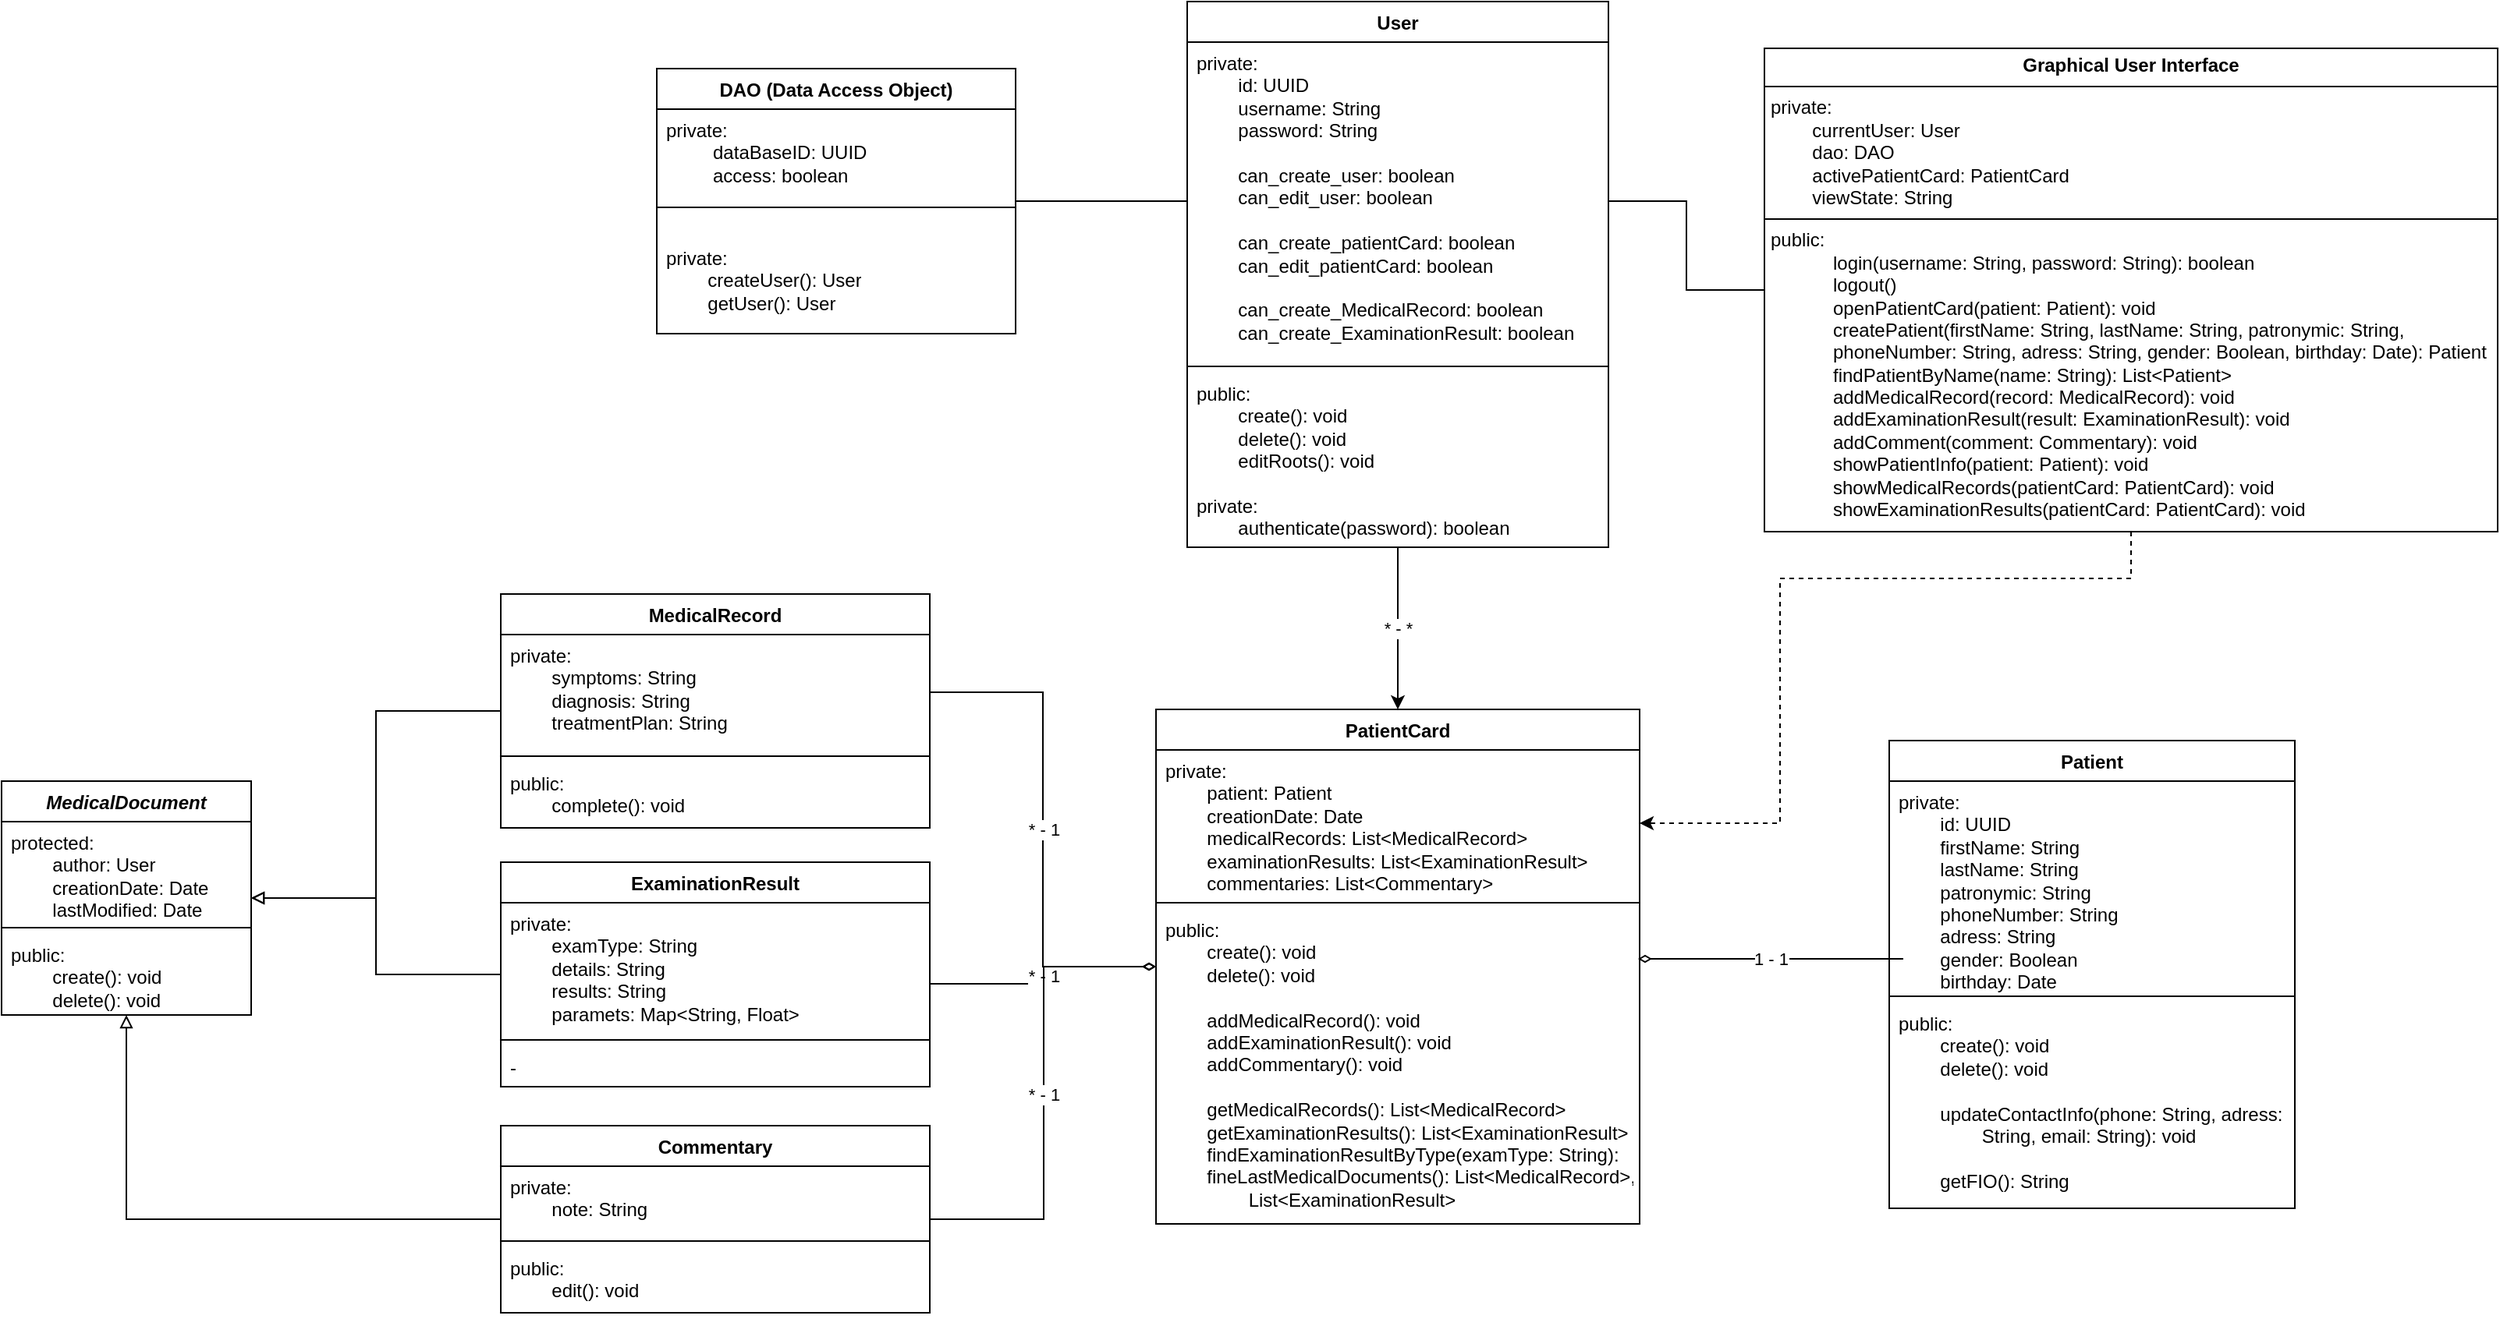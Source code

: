 <mxfile version="28.2.5">
  <diagram name="Страница — 1" id="aORQGYKV7PWSjE1v4oyO">
    <mxGraphModel grid="1" page="1" gridSize="10" guides="1" tooltips="1" connect="1" arrows="1" fold="1" pageScale="1" pageWidth="827" pageHeight="1169" math="0" shadow="0">
      <root>
        <mxCell id="0" />
        <mxCell id="1" parent="0" />
        <mxCell id="-PZzEKff4bHPR-NOlBzG-22" value="1 - 1" style="edgeStyle=orthogonalEdgeStyle;rounded=0;orthogonalLoop=1;jettySize=auto;html=1;endArrow=diamondThin;endFill=0;" edge="1" parent="1">
          <mxGeometry relative="1" as="geometry">
            <mxPoint x="1219" y="614" as="sourcePoint" />
            <mxPoint x="1049" y="614" as="targetPoint" />
          </mxGeometry>
        </mxCell>
        <mxCell id="Hj-nig-23peSBJ6uedpk-1" value="Patient" style="swimlane;fontStyle=1;align=center;verticalAlign=top;childLayout=stackLayout;horizontal=1;startSize=26;horizontalStack=0;resizeParent=1;resizeParentMax=0;resizeLast=0;collapsible=1;marginBottom=0;whiteSpace=wrap;html=1;" vertex="1" parent="1">
          <mxGeometry x="1210" y="474" width="260" height="300" as="geometry" />
        </mxCell>
        <mxCell id="Hj-nig-23peSBJ6uedpk-2" value="&lt;div&gt;private:&lt;/div&gt;&lt;div&gt;&lt;span style=&quot;white-space: pre;&quot;&gt;&#x9;&lt;/span&gt;id: UUID&lt;/div&gt;&lt;span style=&quot;white-space: pre;&quot;&gt;&#x9;&lt;/span&gt;firstName: String&lt;div&gt;&lt;span style=&quot;white-space: pre;&quot;&gt;&#x9;&lt;/span&gt;lastName: String&lt;/div&gt;&lt;div&gt;&lt;span style=&quot;white-space: pre;&quot;&gt;&#x9;&lt;/span&gt;patronymic: String&lt;/div&gt;&lt;div&gt;&lt;span style=&quot;white-space: pre;&quot;&gt;&#x9;&lt;/span&gt;phoneNumber: String&lt;/div&gt;&lt;div&gt;&lt;span style=&quot;white-space: pre;&quot;&gt;&#x9;&lt;/span&gt;adress: String&lt;/div&gt;&lt;div&gt;&lt;span style=&quot;white-space: pre;&quot;&gt;&#x9;&lt;/span&gt;gender: Boolean&lt;/div&gt;&lt;div&gt;&lt;span style=&quot;white-space: pre;&quot;&gt;&#x9;&lt;/span&gt;birthday: Date&lt;/div&gt;" style="text;strokeColor=none;fillColor=none;align=left;verticalAlign=top;spacingLeft=4;spacingRight=4;overflow=hidden;rotatable=0;points=[[0,0.5],[1,0.5]];portConstraint=eastwest;whiteSpace=wrap;html=1;" vertex="1" parent="Hj-nig-23peSBJ6uedpk-1">
          <mxGeometry y="26" width="260" height="134" as="geometry" />
        </mxCell>
        <mxCell id="Hj-nig-23peSBJ6uedpk-3" value="" style="line;strokeWidth=1;fillColor=none;align=left;verticalAlign=middle;spacingTop=-1;spacingLeft=3;spacingRight=3;rotatable=0;labelPosition=right;points=[];portConstraint=eastwest;strokeColor=inherit;" vertex="1" parent="Hj-nig-23peSBJ6uedpk-1">
          <mxGeometry y="160" width="260" height="8" as="geometry" />
        </mxCell>
        <mxCell id="Hj-nig-23peSBJ6uedpk-4" value="&lt;div&gt;&lt;div&gt;public:&lt;span style=&quot;white-space: pre;&quot;&gt;&#x9;&lt;/span&gt;&lt;/div&gt;&lt;div&gt;&lt;span style=&quot;white-space: pre;&quot;&gt;&#x9;&lt;/span&gt;create(): void&lt;/div&gt;&lt;div&gt;&lt;span style=&quot;white-space: pre;&quot;&gt;&#x9;&lt;/span&gt;delete(): void&lt;/div&gt;&lt;div&gt;&lt;br&gt;&lt;/div&gt;&lt;/div&gt;&lt;div&gt;&lt;span style=&quot;white-space: pre;&quot;&gt;&#x9;&lt;/span&gt;updateContactInfo(phone: String, adress: &lt;span style=&quot;white-space: pre;&quot;&gt;&#x9;&lt;/span&gt;&lt;span style=&quot;white-space: pre;&quot;&gt;&#x9;&lt;/span&gt;String, email: String): void&lt;/div&gt;&lt;div&gt;&lt;br&gt;&lt;/div&gt;&lt;span style=&quot;white-space: pre;&quot;&gt;&#x9;&lt;/span&gt;getFIO(): String" style="text;strokeColor=none;fillColor=none;align=left;verticalAlign=top;spacingLeft=4;spacingRight=4;overflow=hidden;rotatable=0;points=[[0,0.5],[1,0.5]];portConstraint=eastwest;whiteSpace=wrap;html=1;" vertex="1" parent="Hj-nig-23peSBJ6uedpk-1">
          <mxGeometry y="168" width="260" height="132" as="geometry" />
        </mxCell>
        <mxCell id="Hj-nig-23peSBJ6uedpk-5" value="PatientCard" style="swimlane;fontStyle=1;align=center;verticalAlign=top;childLayout=stackLayout;horizontal=1;startSize=26;horizontalStack=0;resizeParent=1;resizeParentMax=0;resizeLast=0;collapsible=1;marginBottom=0;whiteSpace=wrap;html=1;" vertex="1" parent="1">
          <mxGeometry x="740" y="454" width="310" height="330" as="geometry" />
        </mxCell>
        <mxCell id="Hj-nig-23peSBJ6uedpk-6" value="&lt;div&gt;private:&lt;/div&gt;&lt;div&gt;&lt;span style=&quot;background-color: transparent; color: light-dark(rgb(0, 0, 0), rgb(255, 255, 255));&quot;&gt;&lt;span style=&quot;white-space: pre;&quot;&gt;&#x9;&lt;/span&gt;patient: Patient&lt;/span&gt;&lt;/div&gt;&lt;div&gt;&lt;/div&gt;&lt;div&gt;&lt;span style=&quot;white-space: pre;&quot;&gt;&#x9;&lt;/span&gt;creationDate: Date&lt;/div&gt;&lt;div&gt;&lt;span style=&quot;white-space: pre;&quot;&gt;&#x9;&lt;/span&gt;medicalRecords: List&amp;lt;MedicalRecord&amp;gt;&lt;/div&gt;&lt;div&gt;&lt;span style=&quot;white-space: pre;&quot;&gt;&#x9;&lt;/span&gt;examinationResults: List&amp;lt;ExaminationResult&amp;gt;&lt;/div&gt;&lt;div&gt;&lt;span style=&quot;white-space: pre;&quot;&gt;&#x9;&lt;/span&gt;commentaries: List&amp;lt;Commentary&amp;gt;&lt;/div&gt;" style="text;strokeColor=none;fillColor=none;align=left;verticalAlign=top;spacingLeft=4;spacingRight=4;overflow=hidden;rotatable=0;points=[[0,0.5],[1,0.5]];portConstraint=eastwest;whiteSpace=wrap;html=1;" vertex="1" parent="Hj-nig-23peSBJ6uedpk-5">
          <mxGeometry y="26" width="310" height="94" as="geometry" />
        </mxCell>
        <mxCell id="Hj-nig-23peSBJ6uedpk-7" value="" style="line;strokeWidth=1;fillColor=none;align=left;verticalAlign=middle;spacingTop=-1;spacingLeft=3;spacingRight=3;rotatable=0;labelPosition=right;points=[];portConstraint=eastwest;strokeColor=inherit;" vertex="1" parent="Hj-nig-23peSBJ6uedpk-5">
          <mxGeometry y="120" width="310" height="8" as="geometry" />
        </mxCell>
        <mxCell id="Hj-nig-23peSBJ6uedpk-8" value="&lt;div&gt;&lt;div&gt;public:&lt;/div&gt;&lt;div&gt;&lt;span style=&quot;white-space: pre;&quot;&gt;&#x9;&lt;/span&gt;create(): void&lt;/div&gt;&lt;div&gt;&lt;span style=&quot;white-space: pre;&quot;&gt;&#x9;&lt;/span&gt;delete(): void&lt;/div&gt;&lt;/div&gt;&lt;div&gt;&lt;br&gt;&lt;/div&gt;&lt;div&gt;&lt;span style=&quot;white-space: pre;&quot;&gt;&#x9;&lt;/span&gt;addMedicalRecord(): void&lt;/div&gt;&lt;div&gt;&lt;span style=&quot;white-space: pre;&quot;&gt;&#x9;&lt;/span&gt;addExaminationResult(): void&lt;/div&gt;&lt;div&gt;&lt;span style=&quot;white-space: pre;&quot;&gt;&#x9;&lt;/span&gt;addCommentary(): void&lt;/div&gt;&lt;div&gt;&lt;br&gt;&lt;/div&gt;&lt;div&gt;&lt;span style=&quot;white-space: pre;&quot;&gt;&#x9;&lt;/span&gt;getMedicalRecords(): List&amp;lt;MedicalRecord&amp;gt;&lt;/div&gt;&lt;div&gt;&lt;span style=&quot;white-space: pre;&quot;&gt;&#x9;&lt;/span&gt;getExaminationResults(): List&amp;lt;ExaminationResult&amp;gt;&lt;/div&gt;&lt;div&gt;&lt;span style=&quot;white-space: pre;&quot;&gt;&#x9;&lt;/span&gt;findExaminationResultByType(examType: String):&lt;/div&gt;&lt;div&gt;&lt;span style=&quot;white-space: pre;&quot;&gt;&#x9;&lt;/span&gt;fineLastMedicalDocuments():&amp;nbsp;&lt;span style=&quot;background-color: transparent; color: light-dark(rgb(0, 0, 0), rgb(255, 255, 255));&quot;&gt;List&amp;lt;MedicalRecord&amp;gt;&lt;/span&gt;&lt;span style=&quot;background-color: transparent; color: light-dark(rgb(0, 0, 0), rgb(255, 255, 255));&quot;&gt;,&lt;/span&gt;&lt;/div&gt;&lt;div&gt;&lt;span style=&quot;background-color: transparent; color: light-dark(rgb(0, 0, 0), rgb(255, 255, 255));&quot;&gt;&lt;span style=&quot;white-space: pre;&quot;&gt;&#x9;&lt;/span&gt;&lt;span style=&quot;white-space: pre;&quot;&gt;&#x9;&lt;/span&gt;List&amp;lt;ExaminationResult&amp;gt;&lt;/span&gt;&lt;/div&gt;" style="text;strokeColor=none;fillColor=none;align=left;verticalAlign=top;spacingLeft=4;spacingRight=4;overflow=hidden;rotatable=0;points=[[0,0.5],[1,0.5]];portConstraint=eastwest;whiteSpace=wrap;html=1;" vertex="1" parent="Hj-nig-23peSBJ6uedpk-5">
          <mxGeometry y="128" width="310" height="202" as="geometry" />
        </mxCell>
        <mxCell id="-PZzEKff4bHPR-NOlBzG-3" style="edgeStyle=orthogonalEdgeStyle;rounded=0;orthogonalLoop=1;jettySize=auto;html=1;endArrow=block;endFill=0;" edge="1" parent="1" source="Hj-nig-23peSBJ6uedpk-14" target="Hj-nig-23peSBJ6uedpk-30">
          <mxGeometry relative="1" as="geometry" />
        </mxCell>
        <mxCell id="Hj-nig-23peSBJ6uedpk-14" value="MedicalRecord" style="swimlane;fontStyle=1;align=center;verticalAlign=top;childLayout=stackLayout;horizontal=1;startSize=26;horizontalStack=0;resizeParent=1;resizeParentMax=0;resizeLast=0;collapsible=1;marginBottom=0;whiteSpace=wrap;html=1;" vertex="1" parent="1">
          <mxGeometry x="320" y="380" width="275" height="150" as="geometry" />
        </mxCell>
        <mxCell id="Hj-nig-23peSBJ6uedpk-15" value="&lt;div&gt;private:&lt;/div&gt;&lt;div&gt;&lt;span style=&quot;white-space: pre;&quot;&gt;&#x9;&lt;/span&gt;symptoms: String&lt;/div&gt;&lt;span style=&quot;white-space: pre;&quot;&gt;&#x9;&lt;/span&gt;diagnosis: String&lt;div&gt;&lt;span style=&quot;white-space: pre;&quot;&gt;&#x9;&lt;/span&gt;treatmentPlan: String&lt;/div&gt;" style="text;strokeColor=none;fillColor=none;align=left;verticalAlign=top;spacingLeft=4;spacingRight=4;overflow=hidden;rotatable=0;points=[[0,0.5],[1,0.5]];portConstraint=eastwest;whiteSpace=wrap;html=1;" vertex="1" parent="Hj-nig-23peSBJ6uedpk-14">
          <mxGeometry y="26" width="275" height="74" as="geometry" />
        </mxCell>
        <mxCell id="Hj-nig-23peSBJ6uedpk-16" value="" style="line;strokeWidth=1;fillColor=none;align=left;verticalAlign=middle;spacingTop=-1;spacingLeft=3;spacingRight=3;rotatable=0;labelPosition=right;points=[];portConstraint=eastwest;strokeColor=inherit;" vertex="1" parent="Hj-nig-23peSBJ6uedpk-14">
          <mxGeometry y="100" width="275" height="8" as="geometry" />
        </mxCell>
        <mxCell id="Hj-nig-23peSBJ6uedpk-17" value="&lt;div&gt;&lt;div&gt;public:&lt;/div&gt;&lt;div&gt;&lt;span style=&quot;white-space: pre;&quot;&gt;&#x9;&lt;/span&gt;complete(): void&lt;/div&gt;&lt;/div&gt;" style="text;strokeColor=none;fillColor=none;align=left;verticalAlign=top;spacingLeft=4;spacingRight=4;overflow=hidden;rotatable=0;points=[[0,0.5],[1,0.5]];portConstraint=eastwest;whiteSpace=wrap;html=1;" vertex="1" parent="Hj-nig-23peSBJ6uedpk-14">
          <mxGeometry y="108" width="275" height="42" as="geometry" />
        </mxCell>
        <mxCell id="Hj-nig-23peSBJ6uedpk-19" value="* - 1" style="edgeStyle=orthogonalEdgeStyle;rounded=0;orthogonalLoop=1;jettySize=auto;html=1;endArrow=diamondThin;endFill=0;" edge="1" parent="1" source="Hj-nig-23peSBJ6uedpk-20" target="Hj-nig-23peSBJ6uedpk-5">
          <mxGeometry relative="1" as="geometry">
            <Array as="points">
              <mxPoint x="668" y="630" />
              <mxPoint x="668" y="619" />
            </Array>
          </mxGeometry>
        </mxCell>
        <mxCell id="-PZzEKff4bHPR-NOlBzG-4" style="edgeStyle=orthogonalEdgeStyle;rounded=0;orthogonalLoop=1;jettySize=auto;html=1;endArrow=block;endFill=0;" edge="1" parent="1" source="Hj-nig-23peSBJ6uedpk-20" target="Hj-nig-23peSBJ6uedpk-30">
          <mxGeometry relative="1" as="geometry" />
        </mxCell>
        <mxCell id="Hj-nig-23peSBJ6uedpk-20" value="ExaminationResult" style="swimlane;fontStyle=1;align=center;verticalAlign=top;childLayout=stackLayout;horizontal=1;startSize=26;horizontalStack=0;resizeParent=1;resizeParentMax=0;resizeLast=0;collapsible=1;marginBottom=0;whiteSpace=wrap;html=1;" vertex="1" parent="1">
          <mxGeometry x="320" y="552" width="275" height="144" as="geometry" />
        </mxCell>
        <mxCell id="Hj-nig-23peSBJ6uedpk-21" value="private:&lt;br&gt;&lt;div&gt;&lt;span style=&quot;white-space: pre;&quot;&gt;&#x9;&lt;/span&gt;examType: String&lt;div&gt;&lt;span style=&quot;white-space: pre;&quot;&gt;&#x9;&lt;/span&gt;details: String&lt;br&gt;&lt;div&gt;&lt;span style=&quot;white-space: pre;&quot;&gt;&#x9;&lt;/span&gt;results: String&lt;/div&gt;&lt;/div&gt;&lt;div&gt;&lt;span style=&quot;white-space: pre;&quot;&gt;&#x9;&lt;/span&gt;paramets: Map&amp;lt;String, Float&amp;gt;&lt;/div&gt;&lt;/div&gt;" style="text;strokeColor=none;fillColor=none;align=left;verticalAlign=top;spacingLeft=4;spacingRight=4;overflow=hidden;rotatable=0;points=[[0,0.5],[1,0.5]];portConstraint=eastwest;whiteSpace=wrap;html=1;" vertex="1" parent="Hj-nig-23peSBJ6uedpk-20">
          <mxGeometry y="26" width="275" height="84" as="geometry" />
        </mxCell>
        <mxCell id="Hj-nig-23peSBJ6uedpk-22" value="" style="line;strokeWidth=1;fillColor=none;align=left;verticalAlign=middle;spacingTop=-1;spacingLeft=3;spacingRight=3;rotatable=0;labelPosition=right;points=[];portConstraint=eastwest;strokeColor=inherit;" vertex="1" parent="Hj-nig-23peSBJ6uedpk-20">
          <mxGeometry y="110" width="275" height="8" as="geometry" />
        </mxCell>
        <mxCell id="Hj-nig-23peSBJ6uedpk-23" value="-" style="text;strokeColor=none;fillColor=none;align=left;verticalAlign=top;spacingLeft=4;spacingRight=4;overflow=hidden;rotatable=0;points=[[0,0.5],[1,0.5]];portConstraint=eastwest;whiteSpace=wrap;html=1;" vertex="1" parent="Hj-nig-23peSBJ6uedpk-20">
          <mxGeometry y="118" width="275" height="26" as="geometry" />
        </mxCell>
        <mxCell id="Hj-nig-23peSBJ6uedpk-24" value="* - *" style="edgeStyle=orthogonalEdgeStyle;rounded=0;orthogonalLoop=1;jettySize=auto;html=1;entryX=0.5;entryY=0;entryDx=0;entryDy=0;endArrow=classic;endFill=1;" edge="1" parent="1" source="Hj-nig-23peSBJ6uedpk-26" target="Hj-nig-23peSBJ6uedpk-5">
          <mxGeometry relative="1" as="geometry" />
        </mxCell>
        <mxCell id="Hj-nig-23peSBJ6uedpk-26" value="User" style="swimlane;fontStyle=1;align=center;verticalAlign=top;childLayout=stackLayout;horizontal=1;startSize=26;horizontalStack=0;resizeParent=1;resizeParentMax=0;resizeLast=0;collapsible=1;marginBottom=0;whiteSpace=wrap;html=1;" vertex="1" parent="1">
          <mxGeometry x="760" width="270" height="350" as="geometry" />
        </mxCell>
        <mxCell id="Hj-nig-23peSBJ6uedpk-27" value="&lt;div&gt;private:&lt;/div&gt;&lt;span style=&quot;white-space: pre;&quot;&gt;&#x9;&lt;/span&gt;id: UUID&lt;div&gt;&lt;span style=&quot;white-space: pre;&quot;&gt;&#x9;&lt;/span&gt;username: String&lt;br&gt;&lt;div&gt;&lt;div&gt;&lt;span style=&quot;white-space: pre;&quot;&gt;&#x9;&lt;/span&gt;password: String&lt;/div&gt;&lt;div&gt;&lt;br&gt;&lt;/div&gt;&lt;div&gt;&lt;span style=&quot;white-space: pre;&quot;&gt;&#x9;&lt;/span&gt;can_create_user: boolean&lt;/div&gt;&lt;div&gt;&lt;span style=&quot;white-space: pre;&quot;&gt;&#x9;&lt;/span&gt;can_edit_user: boolean&lt;/div&gt;&lt;div&gt;&lt;br&gt;&lt;/div&gt;&lt;div&gt;&lt;span style=&quot;white-space: pre;&quot;&gt;&#x9;&lt;/span&gt;can_create_patientCard: boolean&lt;/div&gt;&lt;div&gt;&lt;span style=&quot;white-space: pre;&quot;&gt;&#x9;&lt;/span&gt;can_edit_patientCard: boolean&lt;/div&gt;&lt;div&gt;&lt;br&gt;&lt;/div&gt;&lt;div&gt;&lt;span style=&quot;white-space: pre;&quot;&gt;&#x9;&lt;/span&gt;can_create_MedicalRecord: boolean&lt;/div&gt;&lt;div&gt;&lt;span style=&quot;white-space: pre;&quot;&gt;&#x9;&lt;/span&gt;can_create_ExaminationResult: boolean&lt;/div&gt;&lt;/div&gt;&lt;/div&gt;" style="text;strokeColor=none;fillColor=none;align=left;verticalAlign=top;spacingLeft=4;spacingRight=4;overflow=hidden;rotatable=0;points=[[0,0.5],[1,0.5]];portConstraint=eastwest;whiteSpace=wrap;html=1;" vertex="1" parent="Hj-nig-23peSBJ6uedpk-26">
          <mxGeometry y="26" width="270" height="204" as="geometry" />
        </mxCell>
        <mxCell id="Hj-nig-23peSBJ6uedpk-28" value="" style="line;strokeWidth=1;fillColor=none;align=left;verticalAlign=middle;spacingTop=-1;spacingLeft=3;spacingRight=3;rotatable=0;labelPosition=right;points=[];portConstraint=eastwest;strokeColor=inherit;" vertex="1" parent="Hj-nig-23peSBJ6uedpk-26">
          <mxGeometry y="230" width="270" height="8" as="geometry" />
        </mxCell>
        <mxCell id="Hj-nig-23peSBJ6uedpk-29" value="&lt;div&gt;&lt;div&gt;&lt;span style=&quot;background-color: transparent; color: light-dark(rgb(0, 0, 0), rgb(255, 255, 255));&quot;&gt;public:&lt;/span&gt;&lt;/div&gt;&lt;div&gt;&lt;span style=&quot;white-space: pre;&quot;&gt;&#x9;&lt;/span&gt;create(): void&lt;/div&gt;&lt;/div&gt;&lt;div&gt;&lt;span style=&quot;white-space: pre;&quot;&gt;&#x9;&lt;/span&gt;delete(): void&lt;/div&gt;&lt;div&gt;&lt;span style=&quot;white-space: pre;&quot;&gt;&#x9;&lt;/span&gt;editRoots(): void&lt;/div&gt;&lt;div&gt;&lt;br&gt;&lt;/div&gt;&lt;div&gt;&lt;div&gt;private:&lt;/div&gt;&lt;div&gt;&lt;span style=&quot;background-color: transparent; color: light-dark(rgb(0, 0, 0), rgb(255, 255, 255));&quot;&gt;&lt;span style=&quot;white-space: pre;&quot;&gt;&#x9;&lt;/span&gt;authenticate(password): boolean&lt;/span&gt;&lt;/div&gt;&lt;/div&gt;" style="text;strokeColor=none;fillColor=none;align=left;verticalAlign=top;spacingLeft=4;spacingRight=4;overflow=hidden;rotatable=0;points=[[0,0.5],[1,0.5]];portConstraint=eastwest;whiteSpace=wrap;html=1;" vertex="1" parent="Hj-nig-23peSBJ6uedpk-26">
          <mxGeometry y="238" width="270" height="112" as="geometry" />
        </mxCell>
        <mxCell id="Hj-nig-23peSBJ6uedpk-30" value="&lt;i&gt;MedicalDocument&lt;/i&gt;" style="swimlane;fontStyle=1;align=center;verticalAlign=top;childLayout=stackLayout;horizontal=1;startSize=26;horizontalStack=0;resizeParent=1;resizeParentMax=0;resizeLast=0;collapsible=1;marginBottom=0;whiteSpace=wrap;html=1;" vertex="1" parent="1">
          <mxGeometry y="500" width="160" height="150" as="geometry" />
        </mxCell>
        <mxCell id="Hj-nig-23peSBJ6uedpk-31" value="&lt;div&gt;protected:&lt;/div&gt;&lt;span style=&quot;white-space: pre;&quot;&gt;&#x9;&lt;/span&gt;author: User&lt;div&gt;&lt;span style=&quot;white-space: pre;&quot;&gt;&#x9;&lt;/span&gt;creationDate: Date&lt;/div&gt;&lt;div&gt;&lt;span style=&quot;white-space: pre;&quot;&gt;&#x9;&lt;/span&gt;lastModified: Date&lt;/div&gt;" style="text;strokeColor=none;fillColor=none;align=left;verticalAlign=top;spacingLeft=4;spacingRight=4;overflow=hidden;rotatable=0;points=[[0,0.5],[1,0.5]];portConstraint=eastwest;whiteSpace=wrap;html=1;" vertex="1" parent="Hj-nig-23peSBJ6uedpk-30">
          <mxGeometry y="26" width="160" height="64" as="geometry" />
        </mxCell>
        <mxCell id="Hj-nig-23peSBJ6uedpk-32" value="" style="line;strokeWidth=1;fillColor=none;align=left;verticalAlign=middle;spacingTop=-1;spacingLeft=3;spacingRight=3;rotatable=0;labelPosition=right;points=[];portConstraint=eastwest;strokeColor=inherit;" vertex="1" parent="Hj-nig-23peSBJ6uedpk-30">
          <mxGeometry y="90" width="160" height="8" as="geometry" />
        </mxCell>
        <mxCell id="Hj-nig-23peSBJ6uedpk-33" value="&lt;div&gt;public:&lt;/div&gt;&lt;div&gt;&lt;span style=&quot;white-space: pre;&quot;&gt;&#x9;&lt;/span&gt;create(): void&lt;/div&gt;&lt;div&gt;&lt;span style=&quot;background-color: transparent; color: light-dark(rgb(0, 0, 0), rgb(255, 255, 255));&quot;&gt;&lt;span style=&quot;white-space: pre;&quot;&gt;&#x9;&lt;/span&gt;delete(): void&lt;/span&gt;&lt;/div&gt;" style="text;strokeColor=none;fillColor=none;align=left;verticalAlign=top;spacingLeft=4;spacingRight=4;overflow=hidden;rotatable=0;points=[[0,0.5],[1,0.5]];portConstraint=eastwest;whiteSpace=wrap;html=1;" vertex="1" parent="Hj-nig-23peSBJ6uedpk-30">
          <mxGeometry y="98" width="160" height="52" as="geometry" />
        </mxCell>
        <mxCell id="Hj-nig-23peSBJ6uedpk-35" value="* - 1" style="edgeStyle=orthogonalEdgeStyle;rounded=0;orthogonalLoop=1;jettySize=auto;html=1;endArrow=diamondThin;endFill=0;" edge="1" parent="1" source="Hj-nig-23peSBJ6uedpk-15" target="Hj-nig-23peSBJ6uedpk-5">
          <mxGeometry relative="1" as="geometry" />
        </mxCell>
        <mxCell id="-PZzEKff4bHPR-NOlBzG-13" style="edgeStyle=orthogonalEdgeStyle;rounded=0;orthogonalLoop=1;jettySize=auto;html=1;endArrow=block;endFill=0;" edge="1" parent="1" source="-PZzEKff4bHPR-NOlBzG-6" target="Hj-nig-23peSBJ6uedpk-30">
          <mxGeometry relative="1" as="geometry" />
        </mxCell>
        <mxCell id="-PZzEKff4bHPR-NOlBzG-14" value="* - 1" style="edgeStyle=orthogonalEdgeStyle;rounded=0;orthogonalLoop=1;jettySize=auto;html=1;endArrow=diamondThin;endFill=0;" edge="1" parent="1" source="-PZzEKff4bHPR-NOlBzG-6" target="Hj-nig-23peSBJ6uedpk-5">
          <mxGeometry relative="1" as="geometry">
            <Array as="points">
              <mxPoint x="668" y="781" />
              <mxPoint x="668" y="619" />
            </Array>
          </mxGeometry>
        </mxCell>
        <mxCell id="-PZzEKff4bHPR-NOlBzG-6" value="Commentary" style="swimlane;fontStyle=1;align=center;verticalAlign=top;childLayout=stackLayout;horizontal=1;startSize=26;horizontalStack=0;resizeParent=1;resizeParentMax=0;resizeLast=0;collapsible=1;marginBottom=0;whiteSpace=wrap;html=1;" vertex="1" parent="1">
          <mxGeometry x="320" y="721" width="275" height="120" as="geometry" />
        </mxCell>
        <mxCell id="-PZzEKff4bHPR-NOlBzG-7" value="&lt;div&gt;&lt;span style=&quot;background-color: transparent; color: light-dark(rgb(0, 0, 0), rgb(255, 255, 255));&quot;&gt;private:&lt;/span&gt;&lt;/div&gt;&lt;div&gt;&lt;span style=&quot;background-color: transparent; color: light-dark(rgb(0, 0, 0), rgb(255, 255, 255));&quot;&gt;&lt;span style=&quot;white-space: pre;&quot;&gt;&#x9;&lt;/span&gt;note: String&lt;/span&gt;&lt;/div&gt;" style="text;strokeColor=none;fillColor=none;align=left;verticalAlign=top;spacingLeft=4;spacingRight=4;overflow=hidden;rotatable=0;points=[[0,0.5],[1,0.5]];portConstraint=eastwest;whiteSpace=wrap;html=1;" vertex="1" parent="-PZzEKff4bHPR-NOlBzG-6">
          <mxGeometry y="26" width="275" height="44" as="geometry" />
        </mxCell>
        <mxCell id="-PZzEKff4bHPR-NOlBzG-8" value="" style="line;strokeWidth=1;fillColor=none;align=left;verticalAlign=middle;spacingTop=-1;spacingLeft=3;spacingRight=3;rotatable=0;labelPosition=right;points=[];portConstraint=eastwest;strokeColor=inherit;" vertex="1" parent="-PZzEKff4bHPR-NOlBzG-6">
          <mxGeometry y="70" width="275" height="8" as="geometry" />
        </mxCell>
        <mxCell id="-PZzEKff4bHPR-NOlBzG-9" value="&lt;div&gt;public:&lt;/div&gt;&lt;div&gt;&lt;span style=&quot;background-color: transparent; color: light-dark(rgb(0, 0, 0), rgb(255, 255, 255));&quot;&gt;&lt;span style=&quot;white-space: pre;&quot;&gt;&#x9;&lt;/span&gt;edit(): void&lt;/span&gt;&lt;/div&gt;" style="text;strokeColor=none;fillColor=none;align=left;verticalAlign=top;spacingLeft=4;spacingRight=4;overflow=hidden;rotatable=0;points=[[0,0.5],[1,0.5]];portConstraint=eastwest;whiteSpace=wrap;html=1;" vertex="1" parent="-PZzEKff4bHPR-NOlBzG-6">
          <mxGeometry y="78" width="275" height="42" as="geometry" />
        </mxCell>
        <mxCell id="_ns454fCNWiKdIL2PmYM-2" style="edgeStyle=orthogonalEdgeStyle;rounded=0;orthogonalLoop=1;jettySize=auto;html=1;entryX=1;entryY=0.5;entryDx=0;entryDy=0;endArrow=none;endFill=0;" edge="1" parent="1" source="_ns454fCNWiKdIL2PmYM-1" target="Hj-nig-23peSBJ6uedpk-27">
          <mxGeometry relative="1" as="geometry" />
        </mxCell>
        <mxCell id="_ns454fCNWiKdIL2PmYM-4" style="edgeStyle=orthogonalEdgeStyle;rounded=0;orthogonalLoop=1;jettySize=auto;html=1;exitX=0.5;exitY=1;exitDx=0;exitDy=0;entryX=1;entryY=0.5;entryDx=0;entryDy=0;dashed=1;" edge="1" parent="1" source="_ns454fCNWiKdIL2PmYM-1" target="Hj-nig-23peSBJ6uedpk-6">
          <mxGeometry relative="1" as="geometry">
            <Array as="points">
              <mxPoint x="1365" y="370" />
              <mxPoint x="1140" y="370" />
              <mxPoint x="1140" y="527" />
            </Array>
          </mxGeometry>
        </mxCell>
        <mxCell id="_ns454fCNWiKdIL2PmYM-1" value="&lt;p style=&quot;margin:0px;margin-top:4px;text-align:center;&quot;&gt;&lt;b&gt;Graphical User Interface&lt;/b&gt;&lt;/p&gt;&lt;hr size=&quot;1&quot; style=&quot;border-style:solid;&quot;&gt;&lt;p style=&quot;margin:0px;margin-left:4px;&quot;&gt;private:&lt;/p&gt;&lt;p style=&quot;margin:0px;margin-left:4px;&quot;&gt;&lt;span style=&quot;white-space: pre;&quot;&gt;&#x9;&lt;/span&gt;currentUser: User&lt;br&gt;&lt;span style=&quot;white-space: pre;&quot;&gt;&#x9;&lt;/span&gt;dao: DAO&lt;br&gt;&lt;span style=&quot;white-space: pre;&quot;&gt;&#x9;&lt;/span&gt;activePatientCard: PatientCard&lt;/p&gt;&lt;p style=&quot;margin:0px;margin-left:4px;&quot;&gt;&lt;span style=&quot;white-space: pre;&quot;&gt;&#x9;&lt;/span&gt;viewState: String&lt;/p&gt;&lt;hr size=&quot;1&quot; style=&quot;border-style:solid;&quot;&gt;&lt;p style=&quot;margin:0px;margin-left:4px;&quot;&gt;public:&lt;/p&gt;&lt;blockquote style=&quot;margin: 0 0 0 40px; border: none; padding: 0px;&quot;&gt;&lt;p style=&quot;margin:0px;margin-left:4px;&quot;&gt;login(username: String, password: String): boolean&lt;/p&gt;&lt;p style=&quot;margin:0px;margin-left:4px;&quot;&gt;logout()&lt;/p&gt;&lt;p style=&quot;margin:0px;margin-left:4px;&quot;&gt;openPatientCard(patient: Patient): void&lt;/p&gt;&lt;p style=&quot;margin:0px;margin-left:4px;&quot;&gt;createPatient(firstName: String, l&lt;span style=&quot;background-color: transparent; color: light-dark(rgb(0, 0, 0), rgb(255, 255, 255));&quot;&gt;astName: String,&amp;nbsp;&lt;/span&gt;&lt;span style=&quot;background-color: transparent; color: light-dark(rgb(0, 0, 0), rgb(255, 255, 255));&quot;&gt;patronymic: String,&amp;nbsp;&lt;/span&gt;&lt;/p&gt;&lt;p style=&quot;margin:0px;margin-left:4px;&quot;&gt;&lt;span style=&quot;background-color: transparent; color: light-dark(rgb(0, 0, 0), rgb(255, 255, 255));&quot;&gt;phoneNumber: String,&amp;nbsp;&lt;/span&gt;&lt;span style=&quot;background-color: transparent; color: light-dark(rgb(0, 0, 0), rgb(255, 255, 255));&quot;&gt;adress: String,&amp;nbsp;&lt;/span&gt;&lt;span style=&quot;background-color: transparent; color: light-dark(rgb(0, 0, 0), rgb(255, 255, 255));&quot;&gt;gender: Boolean, b&lt;/span&gt;&lt;span style=&quot;background-color: transparent; color: light-dark(rgb(0, 0, 0), rgb(255, 255, 255));&quot;&gt;irthday: Date&lt;/span&gt;&lt;span style=&quot;background-color: transparent; color: light-dark(rgb(0, 0, 0), rgb(255, 255, 255));&quot;&gt;): Patient&lt;/span&gt;&lt;/p&gt;&lt;p style=&quot;margin:0px;margin-left:4px;&quot;&gt;&lt;span style=&quot;background-color: transparent; color: light-dark(rgb(0, 0, 0), rgb(255, 255, 255));&quot;&gt;findPatientByName(name: String): List&amp;lt;Patient&amp;gt;&lt;/span&gt;&lt;/p&gt;&lt;p style=&quot;margin:0px;margin-left:4px;&quot;&gt;addMedicalRecord(record: MedicalRecord): void&lt;/p&gt;&lt;p style=&quot;margin:0px;margin-left:4px;&quot;&gt;addExaminationResult(result: ExaminationResult): void&lt;/p&gt;&lt;p style=&quot;margin:0px;margin-left:4px;&quot;&gt;addComment(comment: Commentary): void&lt;/p&gt;&lt;p style=&quot;margin:0px;margin-left:4px;&quot;&gt;showPatientInfo(patient: Patient): void&lt;/p&gt;&lt;p style=&quot;margin:0px;margin-left:4px;&quot;&gt;showMedicalRecords(patientCard: PatientCard): void&lt;/p&gt;&lt;p style=&quot;margin:0px;margin-left:4px;&quot;&gt;showExaminationResults(patientCard: PatientCard): void&lt;/p&gt;&lt;/blockquote&gt;&lt;p style=&quot;margin:0px;margin-left:4px;&quot;&gt;&lt;span style=&quot;background-color: transparent;&quot;&gt;&lt;/span&gt;&lt;/p&gt;" style="verticalAlign=top;align=left;overflow=fill;html=1;whiteSpace=wrap;" vertex="1" parent="1">
          <mxGeometry x="1130" y="30" width="470" height="310" as="geometry" />
        </mxCell>
        <mxCell id="-p0lIW8Ap3QsZgM4U2PS-4" value="DAO (Data Access Object)" style="swimlane;fontStyle=1;align=center;verticalAlign=top;childLayout=stackLayout;horizontal=1;startSize=26;horizontalStack=0;resizeParent=1;resizeParentMax=0;resizeLast=0;collapsible=1;marginBottom=0;whiteSpace=wrap;html=1;" vertex="1" parent="1">
          <mxGeometry x="420" y="43" width="230" height="170" as="geometry" />
        </mxCell>
        <mxCell id="-p0lIW8Ap3QsZgM4U2PS-5" value="&lt;div&gt;&lt;span style=&quot;background-color: transparent; color: light-dark(rgb(0, 0, 0), rgb(255, 255, 255));&quot;&gt;private:&lt;/span&gt;&lt;/div&gt;&lt;div&gt;&lt;span style=&quot;background-color: transparent; color: light-dark(rgb(0, 0, 0), rgb(255, 255, 255));&quot;&gt;&lt;span style=&quot;white-space: pre;&quot;&gt;&#x9;&lt;/span&gt;&amp;nbsp;dataBaseID: UUID&lt;/span&gt;&lt;/div&gt;&lt;div&gt;&lt;span style=&quot;white-space: pre;&quot;&gt;&#x9;&lt;/span&gt;&amp;nbsp;access: boolean&lt;/div&gt;" style="text;strokeColor=none;fillColor=none;align=left;verticalAlign=top;spacingLeft=4;spacingRight=4;overflow=hidden;rotatable=0;points=[[0,0.5],[1,0.5]];portConstraint=eastwest;whiteSpace=wrap;html=1;" vertex="1" parent="-p0lIW8Ap3QsZgM4U2PS-4">
          <mxGeometry y="26" width="230" height="44" as="geometry" />
        </mxCell>
        <mxCell id="-p0lIW8Ap3QsZgM4U2PS-6" value="" style="line;strokeWidth=1;fillColor=none;align=left;verticalAlign=middle;spacingTop=-1;spacingLeft=3;spacingRight=3;rotatable=0;labelPosition=right;points=[];portConstraint=eastwest;strokeColor=inherit;" vertex="1" parent="-p0lIW8Ap3QsZgM4U2PS-4">
          <mxGeometry y="70" width="230" height="38" as="geometry" />
        </mxCell>
        <mxCell id="-p0lIW8Ap3QsZgM4U2PS-7" value="&lt;div&gt;private:&lt;/div&gt;&lt;div&gt;&lt;span style=&quot;white-space: pre;&quot;&gt;&#x9;&lt;/span&gt;createUser(): User&lt;/div&gt;&lt;span style=&quot;white-space: pre;&quot;&gt;&#x9;&lt;/span&gt;getUser(): User&lt;div&gt;&lt;br&gt;&lt;div&gt;&lt;br&gt;&lt;/div&gt;&lt;/div&gt;" style="text;strokeColor=none;fillColor=none;align=left;verticalAlign=top;spacingLeft=4;spacingRight=4;overflow=hidden;rotatable=0;points=[[0,0.5],[1,0.5]];portConstraint=eastwest;whiteSpace=wrap;html=1;" vertex="1" parent="-p0lIW8Ap3QsZgM4U2PS-4">
          <mxGeometry y="108" width="230" height="62" as="geometry" />
        </mxCell>
        <mxCell id="-p0lIW8Ap3QsZgM4U2PS-13" value="" style="endArrow=none;html=1;rounded=0;entryX=0;entryY=0.5;entryDx=0;entryDy=0;exitX=1;exitY=0.5;exitDx=0;exitDy=0;" edge="1" parent="1" target="Hj-nig-23peSBJ6uedpk-27" source="-p0lIW8Ap3QsZgM4U2PS-4">
          <mxGeometry width="50" height="50" relative="1" as="geometry">
            <mxPoint x="650" y="128" as="sourcePoint" />
            <mxPoint x="750" y="180" as="targetPoint" />
          </mxGeometry>
        </mxCell>
      </root>
    </mxGraphModel>
  </diagram>
</mxfile>
